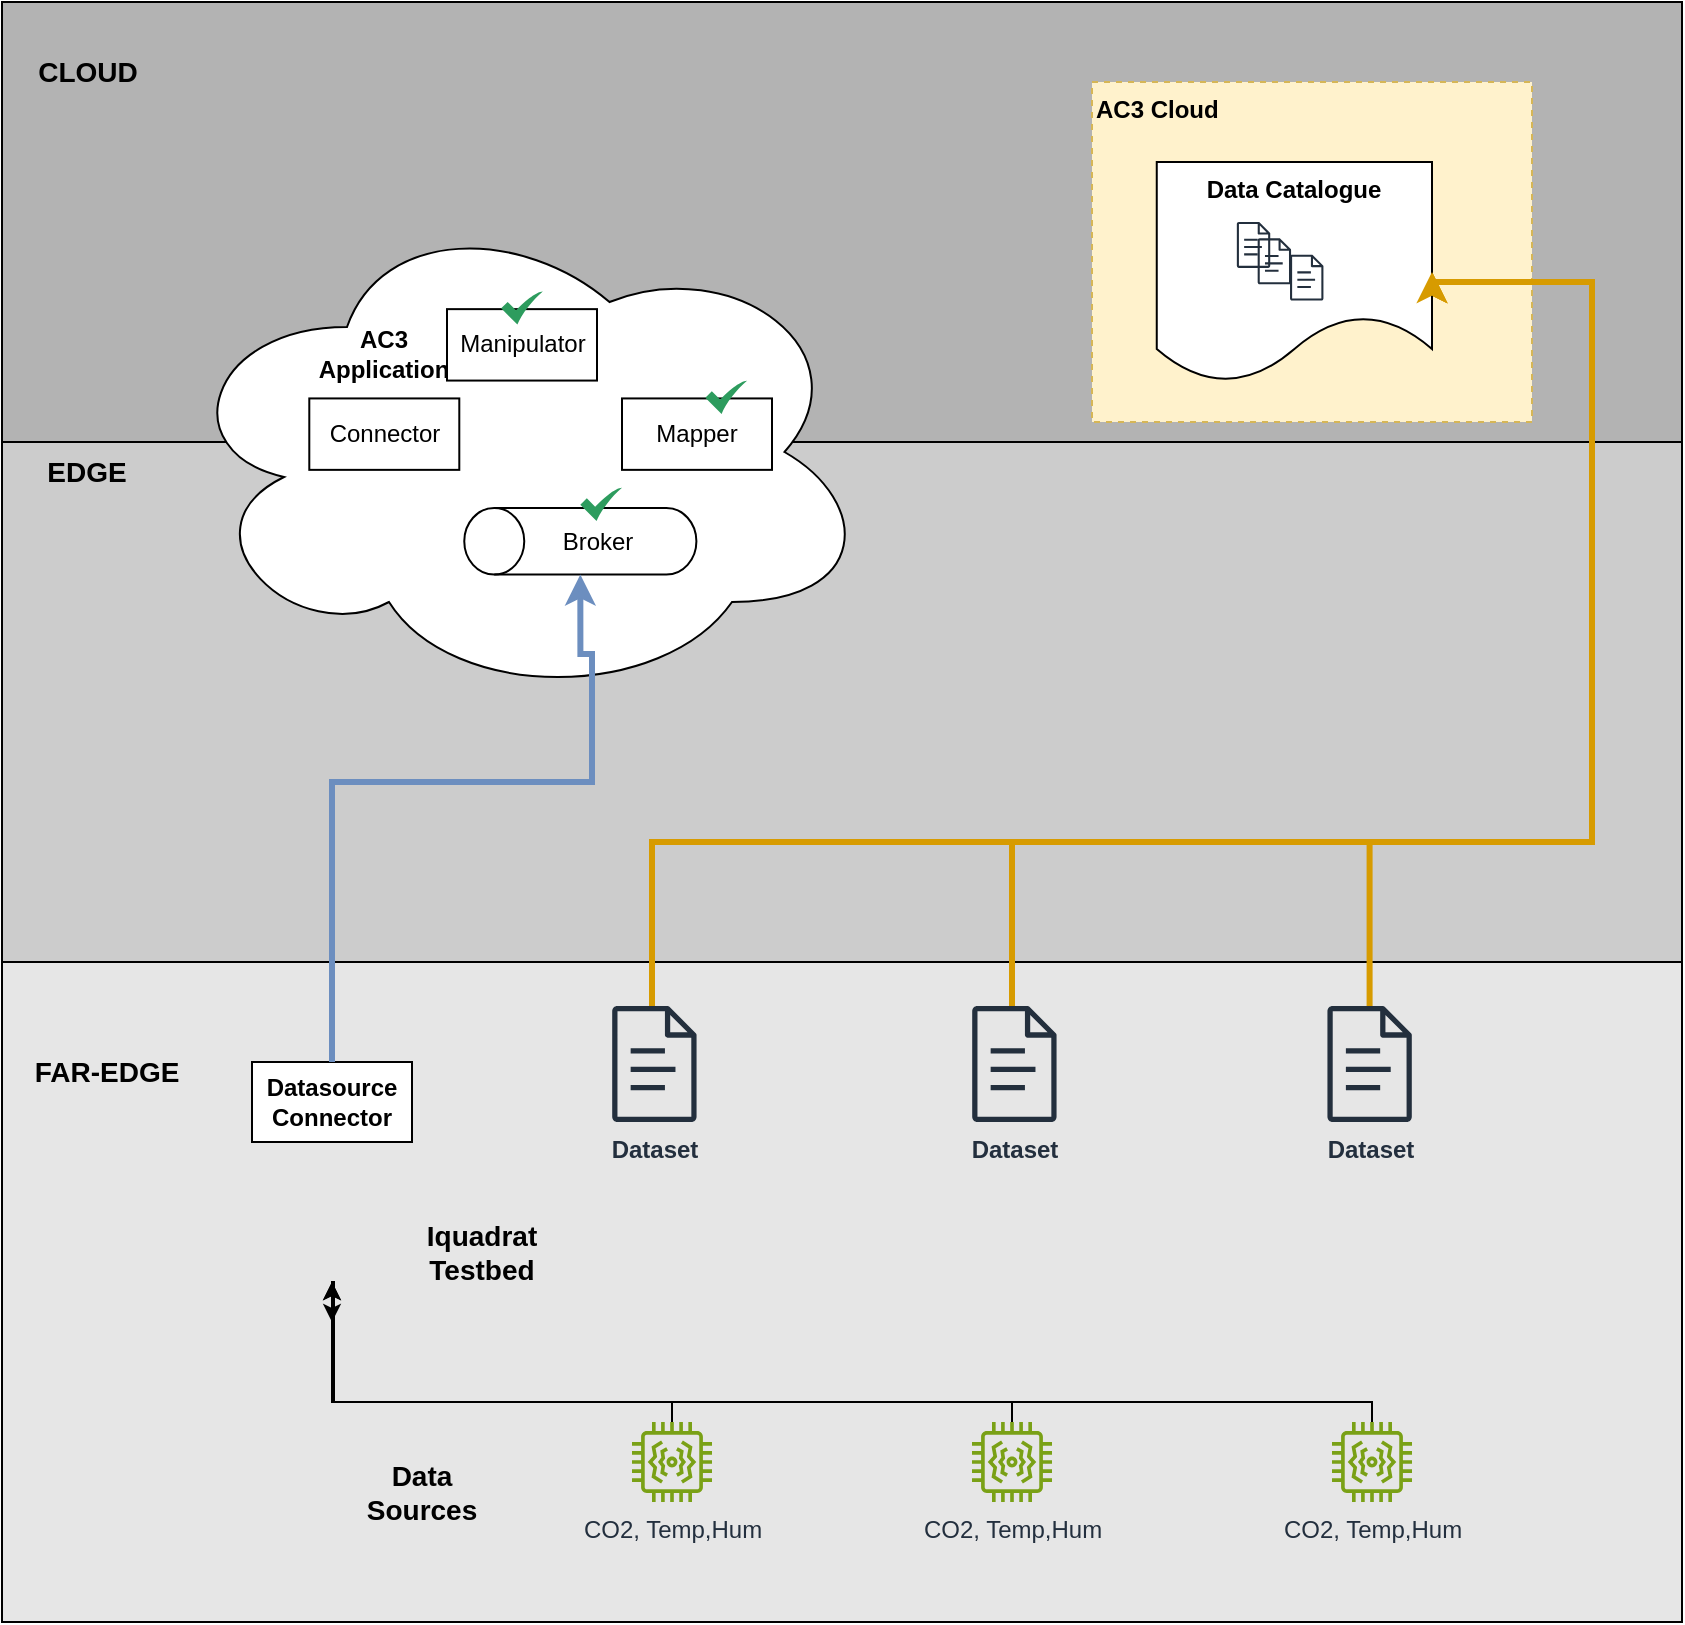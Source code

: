 <mxfile version="24.6.3" type="github">
  <diagram name="Page-1" id="CVLR7P7-JwrgKJYkrLkE">
    <mxGraphModel dx="2778" dy="2083" grid="1" gridSize="10" guides="1" tooltips="1" connect="1" arrows="1" fold="1" page="1" pageScale="1" pageWidth="850" pageHeight="1100" math="0" shadow="0">
      <root>
        <mxCell id="0" />
        <mxCell id="1" parent="0" />
        <mxCell id="IQXCVwrF_PjCCcAIswoo-73" value="" style="html=1;dashed=0;whiteSpace=wrap;fillColor=#B3B3B3;" vertex="1" parent="1">
          <mxGeometry x="-5" y="-60" width="840" height="220" as="geometry" />
        </mxCell>
        <mxCell id="IQXCVwrF_PjCCcAIswoo-70" value="" style="html=1;dashed=0;whiteSpace=wrap;fillColor=#CCCCCC;" vertex="1" parent="1">
          <mxGeometry x="-5" y="160" width="840" height="260" as="geometry" />
        </mxCell>
        <mxCell id="IQXCVwrF_PjCCcAIswoo-67" value="" style="html=1;dashed=0;whiteSpace=wrap;fillColor=#E6E6E6;" vertex="1" parent="1">
          <mxGeometry x="-5" y="420" width="840" height="330" as="geometry" />
        </mxCell>
        <mxCell id="IQXCVwrF_PjCCcAIswoo-2" value="AC3 Cloud" style="rounded=0;whiteSpace=wrap;html=1;labelPosition=center;verticalLabelPosition=middle;align=left;verticalAlign=top;fillColor=#fff2cc;strokeColor=#d6b656;dashed=1;fontStyle=1" vertex="1" parent="1">
          <mxGeometry x="540" y="-20" width="220" height="170" as="geometry" />
        </mxCell>
        <mxCell id="IQXCVwrF_PjCCcAIswoo-55" style="edgeStyle=orthogonalEdgeStyle;rounded=0;orthogonalLoop=1;jettySize=auto;html=1;entryX=0.5;entryY=1;entryDx=0;entryDy=0;" edge="1" parent="1" source="IQXCVwrF_PjCCcAIswoo-6" target="IQXCVwrF_PjCCcAIswoo-9">
          <mxGeometry relative="1" as="geometry">
            <Array as="points">
              <mxPoint x="330" y="640" />
              <mxPoint x="160" y="640" />
            </Array>
          </mxGeometry>
        </mxCell>
        <mxCell id="IQXCVwrF_PjCCcAIswoo-6" value="CO2, Temp,Hum" style="sketch=0;outlineConnect=0;fontColor=#232F3E;gradientColor=none;fillColor=#7AA116;strokeColor=none;dashed=0;verticalLabelPosition=bottom;verticalAlign=top;align=center;html=1;fontSize=12;fontStyle=0;aspect=fixed;pointerEvents=1;shape=mxgraph.aws4.iot_thing_vibration_sensor;" vertex="1" parent="1">
          <mxGeometry x="310" y="650" width="40" height="40" as="geometry" />
        </mxCell>
        <mxCell id="IQXCVwrF_PjCCcAIswoo-9" value="" style="shape=image;html=1;verticalAlign=top;verticalLabelPosition=bottom;labelBackgroundColor=#ffffff;imageAspect=0;aspect=fixed;image=https://cdn1.iconfinder.com/data/icons/fruit-136/64/Fruit_iconfree_Filled_Outline_raspberry-healthy-organic-food-fruit_icon-128.png" vertex="1" parent="1">
          <mxGeometry x="130" y="520" width="60" height="60" as="geometry" />
        </mxCell>
        <mxCell id="IQXCVwrF_PjCCcAIswoo-15" value="&lt;span style=&quot;font-size: 14px;&quot;&gt;Iquadrat Testbed&lt;/span&gt;" style="text;html=1;align=center;verticalAlign=middle;whiteSpace=wrap;rounded=0;fontStyle=1" vertex="1" parent="1">
          <mxGeometry x="200" y="550" width="70" height="30" as="geometry" />
        </mxCell>
        <mxCell id="IQXCVwrF_PjCCcAIswoo-19" value="&lt;font style=&quot;font-size: 14px;&quot;&gt;CLOUD&lt;/font&gt;" style="text;html=1;align=center;verticalAlign=middle;whiteSpace=wrap;rounded=0;fontStyle=1" vertex="1" parent="1">
          <mxGeometry x="7.5" y="-50" width="60" height="50" as="geometry" />
        </mxCell>
        <mxCell id="IQXCVwrF_PjCCcAIswoo-22" value="Datasource&lt;br&gt;Connector" style="rounded=0;whiteSpace=wrap;html=1;fontStyle=1" vertex="1" parent="1">
          <mxGeometry x="120" y="470" width="80" height="40" as="geometry" />
        </mxCell>
        <mxCell id="IQXCVwrF_PjCCcAIswoo-24" style="edgeStyle=orthogonalEdgeStyle;rounded=0;orthogonalLoop=1;jettySize=auto;html=1;entryX=1;entryY=0.5;entryDx=0;entryDy=0;fillColor=#ffe6cc;strokeColor=#d79b00;strokeWidth=3;" edge="1" parent="1" source="IQXCVwrF_PjCCcAIswoo-41" target="IQXCVwrF_PjCCcAIswoo-40">
          <mxGeometry relative="1" as="geometry">
            <Array as="points">
              <mxPoint x="320" y="360" />
              <mxPoint x="790" y="360" />
              <mxPoint x="790" y="80" />
              <mxPoint x="710" y="80" />
            </Array>
          </mxGeometry>
        </mxCell>
        <mxCell id="IQXCVwrF_PjCCcAIswoo-25" style="edgeStyle=orthogonalEdgeStyle;rounded=0;orthogonalLoop=1;jettySize=auto;html=1;entryX=1;entryY=0.5;entryDx=0;entryDy=0;fillColor=#ffe6cc;strokeColor=#d79b00;strokeWidth=3;" edge="1" parent="1" source="IQXCVwrF_PjCCcAIswoo-42" target="IQXCVwrF_PjCCcAIswoo-40">
          <mxGeometry relative="1" as="geometry">
            <Array as="points">
              <mxPoint x="679" y="360" />
              <mxPoint x="790" y="360" />
              <mxPoint x="790" y="80" />
              <mxPoint x="710" y="80" />
            </Array>
          </mxGeometry>
        </mxCell>
        <mxCell id="IQXCVwrF_PjCCcAIswoo-26" value="" style="group" connectable="0" vertex="1" parent="1">
          <mxGeometry x="80" y="40" width="350" height="250" as="geometry" />
        </mxCell>
        <mxCell id="IQXCVwrF_PjCCcAIswoo-27" value="" style="ellipse;shape=cloud;whiteSpace=wrap;html=1;" vertex="1" parent="IQXCVwrF_PjCCcAIswoo-26">
          <mxGeometry width="350" height="250" as="geometry" />
        </mxCell>
        <mxCell id="IQXCVwrF_PjCCcAIswoo-28" value="" style="group" connectable="0" vertex="1" parent="IQXCVwrF_PjCCcAIswoo-26">
          <mxGeometry x="150" y="151.786" width="108.333" height="35.714" as="geometry" />
        </mxCell>
        <mxCell id="IQXCVwrF_PjCCcAIswoo-29" value="" style="shape=cylinder3;whiteSpace=wrap;html=1;boundedLbl=1;backgroundOutline=1;size=15;rotation=-90;" vertex="1" parent="IQXCVwrF_PjCCcAIswoo-28">
          <mxGeometry x="37.5" y="-40.179" width="33.333" height="116.071" as="geometry" />
        </mxCell>
        <mxCell id="IQXCVwrF_PjCCcAIswoo-30" value="Broker" style="text;html=1;align=center;verticalAlign=middle;whiteSpace=wrap;rounded=0;" vertex="1" parent="IQXCVwrF_PjCCcAIswoo-28">
          <mxGeometry x="37.5" y="4.464" width="50" height="26.786" as="geometry" />
        </mxCell>
        <mxCell id="IQXCVwrF_PjCCcAIswoo-31" value="Connector" style="rounded=0;whiteSpace=wrap;html=1;" vertex="1" parent="IQXCVwrF_PjCCcAIswoo-26">
          <mxGeometry x="68.65" y="98.214" width="75" height="35.714" as="geometry" />
        </mxCell>
        <mxCell id="IQXCVwrF_PjCCcAIswoo-32" value="Manipulator" style="rounded=0;whiteSpace=wrap;html=1;" vertex="1" parent="IQXCVwrF_PjCCcAIswoo-26">
          <mxGeometry x="137.5" y="53.571" width="75" height="35.714" as="geometry" />
        </mxCell>
        <mxCell id="IQXCVwrF_PjCCcAIswoo-33" value="Mapper" style="rounded=0;whiteSpace=wrap;html=1;" vertex="1" parent="IQXCVwrF_PjCCcAIswoo-26">
          <mxGeometry x="225" y="98.214" width="75" height="35.714" as="geometry" />
        </mxCell>
        <mxCell id="IQXCVwrF_PjCCcAIswoo-34" value="AC3 Application" style="text;html=1;align=center;verticalAlign=middle;whiteSpace=wrap;rounded=0;fontStyle=1" vertex="1" parent="IQXCVwrF_PjCCcAIswoo-26">
          <mxGeometry x="81.15" y="62.5" width="50" height="26.786" as="geometry" />
        </mxCell>
        <mxCell id="IQXCVwrF_PjCCcAIswoo-35" value="" style="sketch=0;html=1;aspect=fixed;strokeColor=none;shadow=0;align=center;fillColor=#2D9C5E;verticalAlign=top;labelPosition=center;verticalLabelPosition=bottom;shape=mxgraph.gcp2.check" vertex="1" parent="IQXCVwrF_PjCCcAIswoo-26">
          <mxGeometry x="164.583" y="44.643" width="20.833" height="16.667" as="geometry" />
        </mxCell>
        <mxCell id="IQXCVwrF_PjCCcAIswoo-36" value="" style="sketch=0;html=1;aspect=fixed;strokeColor=none;shadow=0;align=center;fillColor=#2D9C5E;verticalAlign=top;labelPosition=center;verticalLabelPosition=bottom;shape=mxgraph.gcp2.check" vertex="1" parent="IQXCVwrF_PjCCcAIswoo-26">
          <mxGeometry x="266.667" y="89.286" width="20.833" height="16.667" as="geometry" />
        </mxCell>
        <mxCell id="IQXCVwrF_PjCCcAIswoo-37" value="" style="sketch=0;html=1;aspect=fixed;strokeColor=none;shadow=0;align=center;fillColor=#2D9C5E;verticalAlign=top;labelPosition=center;verticalLabelPosition=bottom;shape=mxgraph.gcp2.check" vertex="1" parent="IQXCVwrF_PjCCcAIswoo-26">
          <mxGeometry x="204.167" y="142.857" width="20.833" height="16.667" as="geometry" />
        </mxCell>
        <mxCell id="IQXCVwrF_PjCCcAIswoo-38" style="edgeStyle=orthogonalEdgeStyle;rounded=0;orthogonalLoop=1;jettySize=auto;html=1;exitX=0.5;exitY=0;exitDx=0;exitDy=0;entryX=0;entryY=0.5;entryDx=0;entryDy=0;entryPerimeter=0;fillColor=#dae8fc;strokeColor=#6c8ebf;strokeWidth=3;" edge="1" parent="1" source="IQXCVwrF_PjCCcAIswoo-22" target="IQXCVwrF_PjCCcAIswoo-29">
          <mxGeometry relative="1" as="geometry">
            <Array as="points">
              <mxPoint x="160" y="330" />
              <mxPoint x="290" y="330" />
              <mxPoint x="290" y="266" />
            </Array>
          </mxGeometry>
        </mxCell>
        <mxCell id="IQXCVwrF_PjCCcAIswoo-40" value="Data Catalogue" style="shape=document;whiteSpace=wrap;html=1;boundedLbl=1;labelPosition=center;verticalLabelPosition=middle;align=center;verticalAlign=top;fontStyle=1" vertex="1" parent="1">
          <mxGeometry x="572.38" y="20" width="137.62" height="110" as="geometry" />
        </mxCell>
        <mxCell id="IQXCVwrF_PjCCcAIswoo-41" value="Dataset&lt;span style=&quot;color: rgba(0, 0, 0, 0); font-family: monospace; font-size: 0px; text-align: start;&quot;&gt;%3CmxGraphModel%3E%3Croot%3E%3CmxCell%20id%3D%220%22%2F%3E%3CmxCell%20id%3D%221%22%20parent%3D%220%22%2F%3E%3CmxCell%20id%3D%222%22%20value%3D%22Connector%22%20style%3D%22rounded%3D0%3BwhiteSpace%3Dwrap%3Bhtml%3D1%3B%22%20vertex%3D%221%22%20parent%3D%221%22%3E%3CmxGeometry%20x%3D%22500%22%20y%3D%22660%22%20width%3D%2280%22%20height%3D%2240%22%20as%3D%22geometry%22%2F%3E%3C%2FmxCell%3E%3C%2Froot%3E%3C%2FmxGraphModel%3E&lt;/span&gt;" style="sketch=0;outlineConnect=0;fontColor=#232F3E;gradientColor=none;fillColor=#232F3D;strokeColor=none;dashed=0;verticalLabelPosition=bottom;verticalAlign=top;align=center;html=1;fontSize=12;fontStyle=1;aspect=fixed;pointerEvents=1;shape=mxgraph.aws4.document;" vertex="1" parent="1">
          <mxGeometry x="300" y="442" width="42.38" height="58" as="geometry" />
        </mxCell>
        <mxCell id="IQXCVwrF_PjCCcAIswoo-42" value="Dataset&lt;span style=&quot;color: rgba(0, 0, 0, 0); font-family: monospace; font-size: 0px; text-align: start;&quot;&gt;%3CmxGraphModel%3E%3Croot%3E%3CmxCell%20id%3D%220%22%2F%3E%3CmxCell%20id%3D%221%22%20parent%3D%220%22%2F%3E%3CmxCell%20id%3D%222%22%20value%3D%22Connector%22%20style%3D%22rounded%3D0%3BwhiteSpace%3Dwrap%3Bhtml%3D1%3B%22%20vertex%3D%221%22%20parent%3D%221%22%3E%3CmxGeometry%20x%3D%22500%22%20y%3D%22660%22%20width%3D%2280%22%20height%3D%2240%22%20as%3D%22geometry%22%2F%3E%3C%2FmxCell%3E%3C%2Froot%3E%3C%2FmxGraphModel%3E&lt;/span&gt;" style="sketch=0;outlineConnect=0;fontColor=#232F3E;gradientColor=none;fillColor=#232F3D;strokeColor=none;dashed=0;verticalLabelPosition=bottom;verticalAlign=top;align=center;html=1;fontSize=12;fontStyle=1;aspect=fixed;pointerEvents=1;shape=mxgraph.aws4.document;" vertex="1" parent="1">
          <mxGeometry x="657.62" y="442" width="42.38" height="58" as="geometry" />
        </mxCell>
        <mxCell id="IQXCVwrF_PjCCcAIswoo-43" style="edgeStyle=orthogonalEdgeStyle;rounded=0;orthogonalLoop=1;jettySize=auto;html=1;entryX=1;entryY=0.5;entryDx=0;entryDy=0;fillColor=#ffe6cc;strokeColor=#d79b00;strokeWidth=3;" edge="1" parent="1" source="IQXCVwrF_PjCCcAIswoo-44" target="IQXCVwrF_PjCCcAIswoo-40">
          <mxGeometry relative="1" as="geometry">
            <Array as="points">
              <mxPoint x="500" y="360" />
              <mxPoint x="790" y="360" />
              <mxPoint x="790" y="80" />
              <mxPoint x="710" y="80" />
            </Array>
          </mxGeometry>
        </mxCell>
        <mxCell id="IQXCVwrF_PjCCcAIswoo-44" value="Dataset&lt;span style=&quot;color: rgba(0, 0, 0, 0); font-family: monospace; font-size: 0px; text-align: start;&quot;&gt;%3CmxGraphModel%3E%3Croot%3E%3CmxCell%20id%3D%220%22%2F%3E%3CmxCell%20id%3D%221%22%20parent%3D%220%22%2F%3E%3CmxCell%20id%3D%222%22%20value%3D%22Connector%22%20style%3D%22rounded%3D0%3BwhiteSpace%3Dwrap%3Bhtml%3D1%3B%22%20vertex%3D%221%22%20parent%3D%221%22%3E%3CmxGeometry%20x%3D%22500%22%20y%3D%22660%22%20width%3D%2280%22%20height%3D%2240%22%20as%3D%22geometry%22%2F%3E%3C%2FmxCell%3E%3C%2Froot%3E%3C%2FmxGraphModel%3E&lt;/span&gt;" style="sketch=0;outlineConnect=0;fontColor=#232F3E;gradientColor=none;fillColor=#232F3D;strokeColor=none;dashed=0;verticalLabelPosition=bottom;verticalAlign=top;align=center;html=1;fontSize=12;fontStyle=1;aspect=fixed;pointerEvents=1;shape=mxgraph.aws4.document;" vertex="1" parent="1">
          <mxGeometry x="480" y="442" width="42.38" height="58" as="geometry" />
        </mxCell>
        <mxCell id="IQXCVwrF_PjCCcAIswoo-51" value="CO2, Temp,Hum" style="sketch=0;outlineConnect=0;fontColor=#232F3E;gradientColor=none;fillColor=#7AA116;strokeColor=none;dashed=0;verticalLabelPosition=bottom;verticalAlign=top;align=center;html=1;fontSize=12;fontStyle=0;aspect=fixed;pointerEvents=1;shape=mxgraph.aws4.iot_thing_vibration_sensor;" vertex="1" parent="1">
          <mxGeometry x="480" y="650" width="40" height="40" as="geometry" />
        </mxCell>
        <mxCell id="IQXCVwrF_PjCCcAIswoo-54" style="edgeStyle=orthogonalEdgeStyle;rounded=0;orthogonalLoop=1;jettySize=auto;html=1;" edge="1" parent="1">
          <mxGeometry relative="1" as="geometry">
            <mxPoint x="160" y="600" as="targetPoint" />
            <mxPoint x="680.0" y="650" as="sourcePoint" />
            <Array as="points">
              <mxPoint x="680" y="640" />
              <mxPoint x="161" y="640" />
              <mxPoint x="161" y="580" />
              <mxPoint x="160" y="580" />
            </Array>
          </mxGeometry>
        </mxCell>
        <mxCell id="IQXCVwrF_PjCCcAIswoo-52" value="CO2, Temp,Hum" style="sketch=0;outlineConnect=0;fontColor=#232F3E;gradientColor=none;fillColor=#7AA116;strokeColor=none;dashed=0;verticalLabelPosition=bottom;verticalAlign=top;align=center;html=1;fontSize=12;fontStyle=0;aspect=fixed;pointerEvents=1;shape=mxgraph.aws4.iot_thing_vibration_sensor;" vertex="1" parent="1">
          <mxGeometry x="660" y="650" width="40" height="40" as="geometry" />
        </mxCell>
        <mxCell id="IQXCVwrF_PjCCcAIswoo-56" value="&lt;span style=&quot;font-size: 14px;&quot;&gt;FAR-EDGE&lt;/span&gt;" style="text;html=1;align=center;verticalAlign=middle;whiteSpace=wrap;rounded=0;fontStyle=1" vertex="1" parent="1">
          <mxGeometry x="5" y="460" width="85" height="30" as="geometry" />
        </mxCell>
        <mxCell id="IQXCVwrF_PjCCcAIswoo-57" value="&lt;span style=&quot;font-size: 14px;&quot;&gt;Data Sources&lt;/span&gt;" style="text;html=1;align=center;verticalAlign=middle;whiteSpace=wrap;rounded=0;fontStyle=1" vertex="1" parent="1">
          <mxGeometry x="170" y="670" width="70" height="30" as="geometry" />
        </mxCell>
        <mxCell id="IQXCVwrF_PjCCcAIswoo-65" value="" style="group" vertex="1" connectable="0" parent="1">
          <mxGeometry x="612.38" y="50" width="47.62" height="40" as="geometry" />
        </mxCell>
        <mxCell id="IQXCVwrF_PjCCcAIswoo-58" value="" style="sketch=0;outlineConnect=0;fontColor=#232F3E;gradientColor=none;fillColor=#232F3D;strokeColor=none;dashed=0;verticalLabelPosition=bottom;verticalAlign=top;align=center;html=1;fontSize=12;fontStyle=1;aspect=fixed;pointerEvents=1;shape=mxgraph.aws4.document;" vertex="1" parent="IQXCVwrF_PjCCcAIswoo-65">
          <mxGeometry width="16.775" height="22.958" as="geometry" />
        </mxCell>
        <mxCell id="IQXCVwrF_PjCCcAIswoo-63" value="" style="sketch=0;outlineConnect=0;fontColor=#232F3E;gradientColor=none;fillColor=#232F3D;strokeColor=none;dashed=0;verticalLabelPosition=bottom;verticalAlign=top;align=center;html=1;fontSize=12;fontStyle=1;aspect=fixed;pointerEvents=1;shape=mxgraph.aws4.document;" vertex="1" parent="IQXCVwrF_PjCCcAIswoo-65">
          <mxGeometry x="10.417" y="8.163" width="16.775" height="22.958" as="geometry" />
        </mxCell>
        <mxCell id="IQXCVwrF_PjCCcAIswoo-64" value="" style="sketch=0;outlineConnect=0;fontColor=#232F3E;gradientColor=none;fillColor=#232F3D;strokeColor=none;dashed=0;verticalLabelPosition=bottom;verticalAlign=top;align=center;html=1;fontSize=12;fontStyle=1;aspect=fixed;pointerEvents=1;shape=mxgraph.aws4.document;" vertex="1" parent="IQXCVwrF_PjCCcAIswoo-65">
          <mxGeometry x="26.598" y="16.327" width="16.775" height="22.958" as="geometry" />
        </mxCell>
        <mxCell id="IQXCVwrF_PjCCcAIswoo-66" value="&lt;span style=&quot;font-size: 14px;&quot;&gt;EDGE&lt;/span&gt;" style="text;html=1;align=center;verticalAlign=middle;whiteSpace=wrap;rounded=0;fontStyle=1" vertex="1" parent="1">
          <mxGeometry x="-5" y="160" width="85" height="30" as="geometry" />
        </mxCell>
        <mxCell id="IQXCVwrF_PjCCcAIswoo-68" value="" style="edgeStyle=orthogonalEdgeStyle;rounded=0;orthogonalLoop=1;jettySize=auto;html=1;entryX=0.5;entryY=1;entryDx=0;entryDy=0;" edge="1" parent="1" source="IQXCVwrF_PjCCcAIswoo-51" target="IQXCVwrF_PjCCcAIswoo-9">
          <mxGeometry relative="1" as="geometry">
            <mxPoint x="500" y="650" as="sourcePoint" />
            <mxPoint x="160" y="580" as="targetPoint" />
            <Array as="points">
              <mxPoint x="500" y="640" />
              <mxPoint x="160" y="640" />
            </Array>
          </mxGeometry>
        </mxCell>
      </root>
    </mxGraphModel>
  </diagram>
</mxfile>
